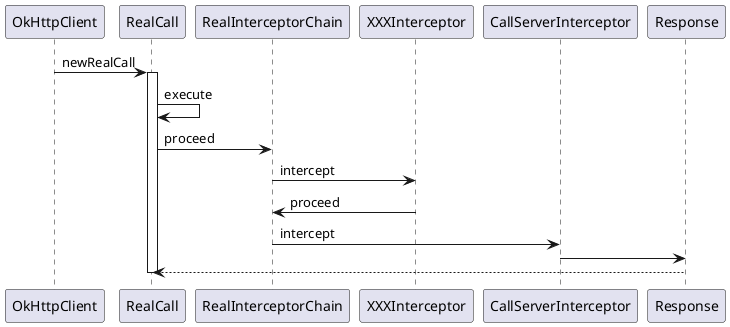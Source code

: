 @startuml
OkHttpClient -> RealCall:newRealCall
activate RealCall

RealCall -> RealCall:execute
RealCall -> RealInterceptorChain:proceed
RealInterceptorChain -> XXXInterceptor:intercept
XXXInterceptor -> RealInterceptorChain:proceed
RealInterceptorChain -> CallServerInterceptor:intercept
CallServerInterceptor -> Response
RealCall <-- Response

deactivate RealCall
@enduml